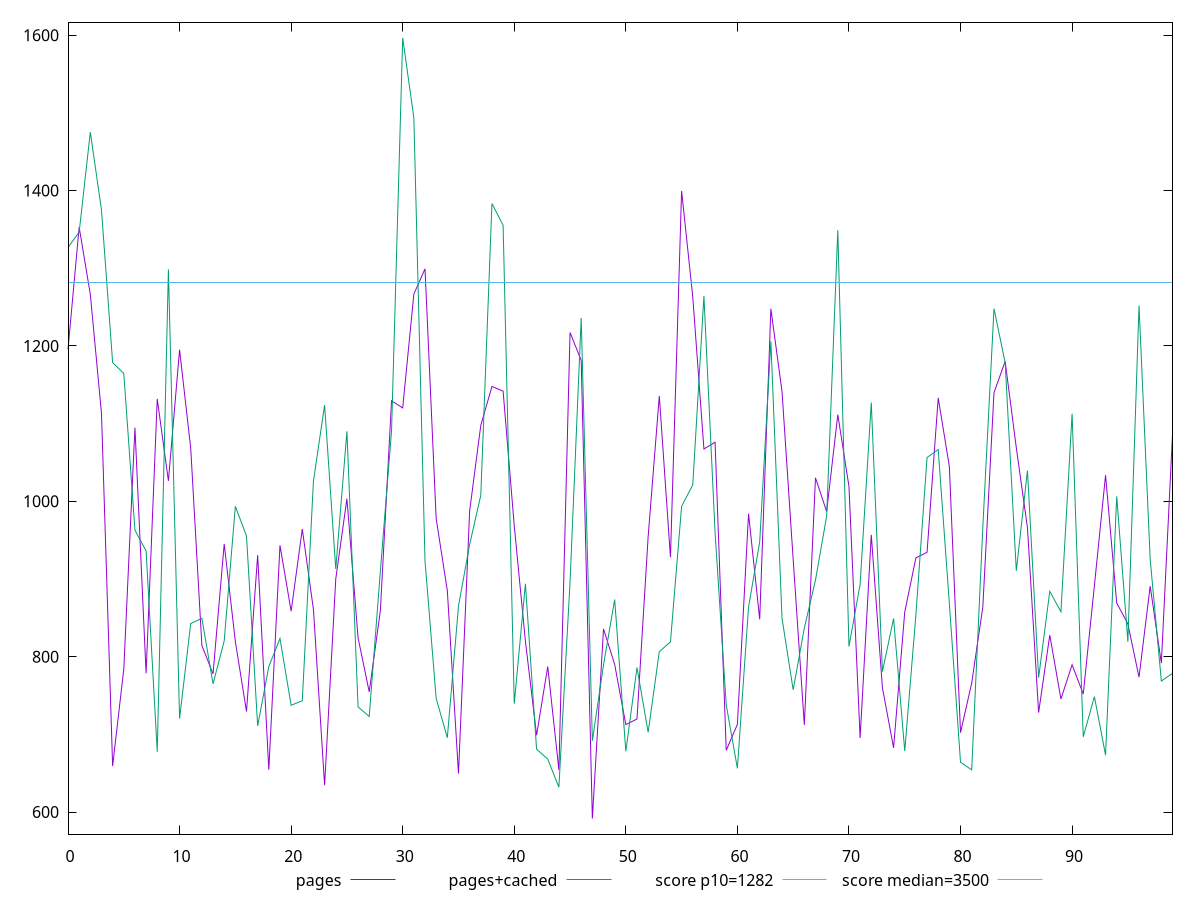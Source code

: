 reset

$pages <<EOF
0 1195.6439999999996
1 1352.8079999999995
2 1266.428
3 1113.4879999999998
4 659.1240000000003
5 783.8320000000001
6 1094.7399999999984
7 778.5440000000006
8 1131.799999999999
9 1026.3079999999984
10 1195.1399999999996
11 1068.3159999999993
12 814.4360000000001
13 777.8200000000004
14 945.024
15 819.5160000000003
16 729.3800000000006
17 930.6840000000007
18 654.336
19 943.3040000000001
20 858.476
21 964.2240000000003
22 860.6480000000004
23 634.436
24 899.9920000000002
25 1003.3159999999999
26 824.2480000000004
27 754.6800000000006
28 859.4120000000001
29 1129.4359999999992
30 1120.1719999999993
31 1266.7599999999993
32 1299.2440000000001
33 977.7319999999993
34 885.0880000000004
35 649.5800000000005
36 987.4159999999996
37 1097.7879999999998
38 1147.856
39 1141.7240000000002
40 968.3040000000001
41 819.86
42 698.8680000000005
43 787.1960000000004
44 654.0040000000004
45 1217.332
46 1181.2640000000001
47 591.6120000000008
48 835.7119999999999
49 789.9800000000005
50 712.4560000000005
51 719.7360000000001
52 954.3079999999997
53 1135.6319999999998
54 928.0599999999991
55 1399.519999999999
56 1263.0919999999994
57 1067.3279999999986
58 1076.0439999999987
59 679.3640000000003
60 712.7960000000005
61 984.0439999999999
62 848.0080000000004
63 1247.8520000000003
64 1141.2879999999989
65 925.124
66 712.1720000000001
67 1030.268
68 986.7319999999997
69 1111.5520000000001
70 1019.3439999999994
71 695.296
72 956.8239999999997
73 759.9760000000005
74 682.5800000000002
75 857.3960000000004
76 927.1559999999993
77 934.3559999999999
78 1133.1640000000002
79 1044.6840000000004
80 702.2560000000003
81 765.8920000000003
82 864.1200000000003
83 1139.8679999999993
84 1180.0520000000004
85 1068.9719999999993
86 966.0600000000002
87 728.0560000000003
88 827.7280000000007
89 745.4600000000003
90 789.5880000000004
91 751.8680000000004
92 891.2759999999993
93 1033.592
94 869.0480000000002
95 842.1640000000003
96 773.5840000000005
97 890.7720000000003
98 791.6200000000005
99 1085.7759999999998
EOF

$pagesCached <<EOF
0 1326.8439999999991
1 1346.467999999999
2 1475.2799999999993
3 1375.152
4 1178.5799999999995
5 1164.4799999999998
6 962.8239999999994
7 936.0039999999989
8 677.4320000000004
9 1298.4439999999997
10 720.3360000000002
11 842.6440000000003
12 849.3280000000003
13 764.9520000000002
14 820.24
15 993.5040000000006
16 955.2840000000003
17 710.8280000000003
18 787.2360000000003
19 823.3520000000005
20 737.3840000000001
21 743.1720000000003
22 1025.9520000000002
23 1123.8919999999994
24 912.8560000000004
25 1090.119999999999
26 735.3200000000002
27 722.9600000000003
28 910.4920000000002
29 1090.4680000000003
30 1596.5439999999992
31 1493.6879999999985
32 923.0760000000002
33 746.3680000000003
34 695.5920000000003
35 865.1120000000002
36 944.2959999999999
37 1007.8159999999995
38 1383.307999999999
39 1355.356
40 739.4440000000002
41 893.8280000000004
42 680.8440000000002
43 668.1440000000003
44 631.8680000000002
45 896.3640000000004
46 1236.0159999999996
47 691.7120000000003
48 789.3640000000003
49 873.5240000000002
50 678.1640000000004
51 786.0000000000002
52 702.5520000000004
53 806.4760000000006
54 818.9200000000001
55 993.5720000000001
56 1021.0480000000005
57 1264.2439999999988
58 959.6600000000004
59 737.8879999999999
60 656.2440000000004
61 863.8800000000001
62 947.7640000000006
63 1206.0919999999996
64 849.3600000000004
65 757.3000000000002
66 836.8560000000004
67 898.5840000000003
68 980.8439999999997
69 1349.0200000000002
70 813.16
71 893.104
72 1127.0839999999998
73 780.8840000000005
74 849.0480000000002
75 678.5320000000002
76 853.6000000000001
77 1056.4079999999994
78 1066.6280000000002
79 868.1239999999999
80 664.0720000000001
81 654.2400000000007
82 967.0320000000002
83 1247.9519999999998
84 1178.479999999999
85 910.5480000000006
86 1039.5400000000006
87 773.004
88 884.1200000000005
89 857.7280000000003
90 1112.7199999999993
91 696.7840000000004
92 748.5520000000001
93 673.2280000000005
94 1006.4080000000006
95 819.2600000000003
96 1252.0279999999993
97 925.3520000000004
98 768.5880000000002
99 778.5080000000003
EOF

set key outside below
set xrange [0:99]
set yrange [571.5133600000008:1616.6426399999991]
set trange [571.5133600000008:1616.6426399999991]
set terminal svg size 640, 520 enhanced background rgb 'white'
set output "report_00017_2021-02-10T15-08-03.406Z/bootup-time/comparison/line/0_vs_1.svg"

plot $pages title "pages" with line, \
     $pagesCached title "pages+cached" with line, \
     1282 title "score p10=1282", \
     3500 title "score median=3500"

reset
